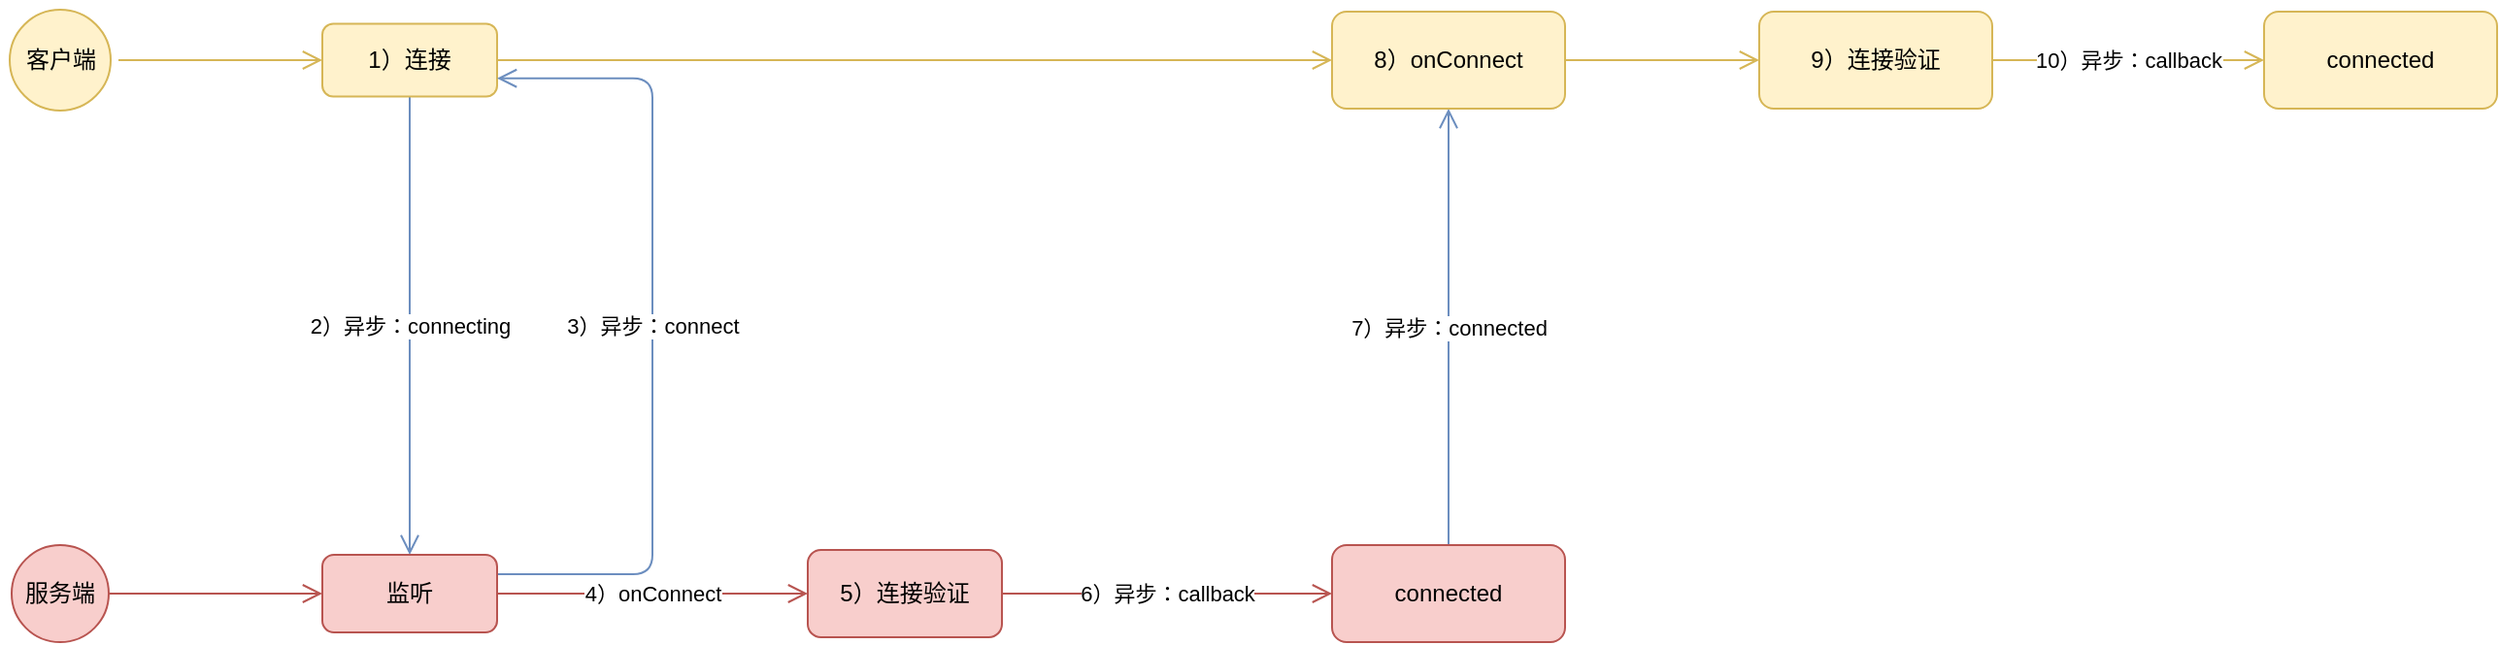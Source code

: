 <mxfile version="13.0.3" type="device"><diagram id="IQlIl2M-8uQRqpFKHbLx" name="第 1 页"><mxGraphModel dx="1422" dy="822" grid="1" gridSize="10" guides="1" tooltips="1" connect="1" arrows="1" fold="1" page="1" pageScale="1" pageWidth="1169" pageHeight="827" math="0" shadow="0"><root><mxCell id="0"/><mxCell id="1" parent="0"/><mxCell id="9CdlxCnJixIYZuWWA7os-11" style="edgeStyle=orthogonalEdgeStyle;orthogonalLoop=1;jettySize=auto;html=1;entryX=0;entryY=0.5;entryDx=0;entryDy=0;endArrow=open;endSize=8;strokeColor=#d6b656;fillColor=#fff2cc;" edge="1" parent="1" source="9CdlxCnJixIYZuWWA7os-1" target="9CdlxCnJixIYZuWWA7os-10"><mxGeometry relative="1" as="geometry"/></mxCell><mxCell id="9CdlxCnJixIYZuWWA7os-1" value="客户端" style="ellipse;html=1;shape=startState;fillColor=#fff2cc;strokeColor=#d6b656;" vertex="1" parent="1"><mxGeometry x="65" y="200" width="60" height="60" as="geometry"/></mxCell><mxCell id="9CdlxCnJixIYZuWWA7os-15" value="2）异步：connecting" style="edgeStyle=orthogonalEdgeStyle;orthogonalLoop=1;jettySize=auto;html=1;entryX=0.5;entryY=0;entryDx=0;entryDy=0;endArrow=open;endSize=8;strokeColor=#6c8ebf;fillColor=#dae8fc;" edge="1" parent="1" source="9CdlxCnJixIYZuWWA7os-10" target="9CdlxCnJixIYZuWWA7os-13"><mxGeometry relative="1" as="geometry"/></mxCell><mxCell id="9CdlxCnJixIYZuWWA7os-22" style="edgeStyle=orthogonalEdgeStyle;orthogonalLoop=1;jettySize=auto;html=1;endArrow=open;endSize=8;strokeColor=#d6b656;fillColor=#fff2cc;" edge="1" parent="1" source="9CdlxCnJixIYZuWWA7os-10" target="9CdlxCnJixIYZuWWA7os-20"><mxGeometry relative="1" as="geometry"/></mxCell><mxCell id="9CdlxCnJixIYZuWWA7os-10" value="1）连接" style="rounded=1;whiteSpace=wrap;html=1;fillColor=#fff2cc;strokeColor=#d6b656;" vertex="1" parent="1"><mxGeometry x="230" y="211.25" width="90" height="37.5" as="geometry"/></mxCell><mxCell id="9CdlxCnJixIYZuWWA7os-14" style="edgeStyle=orthogonalEdgeStyle;orthogonalLoop=1;jettySize=auto;html=1;endArrow=open;endSize=8;strokeColor=#b85450;fillColor=#f8cecc;" edge="1" parent="1" source="9CdlxCnJixIYZuWWA7os-12" target="9CdlxCnJixIYZuWWA7os-13"><mxGeometry relative="1" as="geometry"/></mxCell><mxCell id="9CdlxCnJixIYZuWWA7os-12" value="服务端" style="ellipse;whiteSpace=wrap;html=1;aspect=fixed;rounded=1;strokeColor=#b85450;fillColor=#f8cecc;" vertex="1" parent="1"><mxGeometry x="70" y="480" width="50" height="50" as="geometry"/></mxCell><mxCell id="9CdlxCnJixIYZuWWA7os-17" value="3）异步：connect" style="edgeStyle=orthogonalEdgeStyle;orthogonalLoop=1;jettySize=auto;html=1;entryX=1;entryY=0.75;entryDx=0;entryDy=0;endArrow=open;endSize=8;strokeColor=#6c8ebf;fillColor=#dae8fc;exitX=1;exitY=0.25;exitDx=0;exitDy=0;" edge="1" parent="1" source="9CdlxCnJixIYZuWWA7os-13" target="9CdlxCnJixIYZuWWA7os-10"><mxGeometry relative="1" as="geometry"><mxPoint x="330" y="470" as="sourcePoint"/><Array as="points"><mxPoint x="400" y="495"/><mxPoint x="400" y="239"/></Array></mxGeometry></mxCell><mxCell id="9CdlxCnJixIYZuWWA7os-18" value="4）onConnect" style="edgeStyle=orthogonalEdgeStyle;orthogonalLoop=1;jettySize=auto;html=1;endArrow=open;endSize=8;strokeColor=#b85450;fillColor=#f8cecc;" edge="1" parent="1" source="9CdlxCnJixIYZuWWA7os-13" target="9CdlxCnJixIYZuWWA7os-16"><mxGeometry relative="1" as="geometry"/></mxCell><mxCell id="9CdlxCnJixIYZuWWA7os-13" value="监听" style="rounded=1;whiteSpace=wrap;html=1;strokeColor=#b85450;fillColor=#f8cecc;" vertex="1" parent="1"><mxGeometry x="230" y="485" width="90" height="40" as="geometry"/></mxCell><mxCell id="9CdlxCnJixIYZuWWA7os-21" value="7）异步：connected" style="edgeStyle=orthogonalEdgeStyle;orthogonalLoop=1;jettySize=auto;html=1;endArrow=open;endSize=8;strokeColor=#6c8ebf;fillColor=#dae8fc;" edge="1" parent="1" source="9CdlxCnJixIYZuWWA7os-24" target="9CdlxCnJixIYZuWWA7os-20"><mxGeometry relative="1" as="geometry"/></mxCell><mxCell id="9CdlxCnJixIYZuWWA7os-25" value="6）异步：callback" style="edgeStyle=orthogonalEdgeStyle;orthogonalLoop=1;jettySize=auto;html=1;endArrow=open;endSize=8;strokeColor=#b85450;fillColor=#f8cecc;" edge="1" parent="1" source="9CdlxCnJixIYZuWWA7os-16" target="9CdlxCnJixIYZuWWA7os-24"><mxGeometry relative="1" as="geometry"/></mxCell><mxCell id="9CdlxCnJixIYZuWWA7os-16" value="5）连接验证" style="rounded=1;whiteSpace=wrap;html=1;strokeColor=#b85450;fillColor=#f8cecc;" vertex="1" parent="1"><mxGeometry x="480" y="482.5" width="100" height="45" as="geometry"/></mxCell><mxCell id="9CdlxCnJixIYZuWWA7os-27" value="" style="edgeStyle=orthogonalEdgeStyle;orthogonalLoop=1;jettySize=auto;html=1;endArrow=open;endSize=8;strokeColor=#d6b656;fillColor=#fff2cc;" edge="1" parent="1" source="9CdlxCnJixIYZuWWA7os-20" target="9CdlxCnJixIYZuWWA7os-26"><mxGeometry relative="1" as="geometry"/></mxCell><mxCell id="9CdlxCnJixIYZuWWA7os-20" value="8）onConnect" style="rounded=1;whiteSpace=wrap;html=1;strokeColor=#d6b656;fillColor=#fff2cc;" vertex="1" parent="1"><mxGeometry x="750" y="205" width="120" height="50" as="geometry"/></mxCell><mxCell id="9CdlxCnJixIYZuWWA7os-24" value="connected" style="rounded=1;whiteSpace=wrap;html=1;strokeColor=#b85450;fillColor=#f8cecc;" vertex="1" parent="1"><mxGeometry x="750" y="480" width="120" height="50" as="geometry"/></mxCell><mxCell id="9CdlxCnJixIYZuWWA7os-29" value="10）异步：callback" style="edgeStyle=orthogonalEdgeStyle;orthogonalLoop=1;jettySize=auto;html=1;endArrow=open;endSize=8;strokeColor=#d6b656;fillColor=#fff2cc;" edge="1" parent="1" source="9CdlxCnJixIYZuWWA7os-26" target="9CdlxCnJixIYZuWWA7os-28"><mxGeometry relative="1" as="geometry"/></mxCell><mxCell id="9CdlxCnJixIYZuWWA7os-26" value="9）连接验证" style="rounded=1;whiteSpace=wrap;html=1;strokeColor=#d6b656;fillColor=#fff2cc;" vertex="1" parent="1"><mxGeometry x="970" y="205" width="120" height="50" as="geometry"/></mxCell><mxCell id="9CdlxCnJixIYZuWWA7os-28" value="connected" style="rounded=1;whiteSpace=wrap;html=1;strokeColor=#d6b656;fillColor=#fff2cc;" vertex="1" parent="1"><mxGeometry x="1230" y="205" width="120" height="50" as="geometry"/></mxCell></root></mxGraphModel></diagram></mxfile>